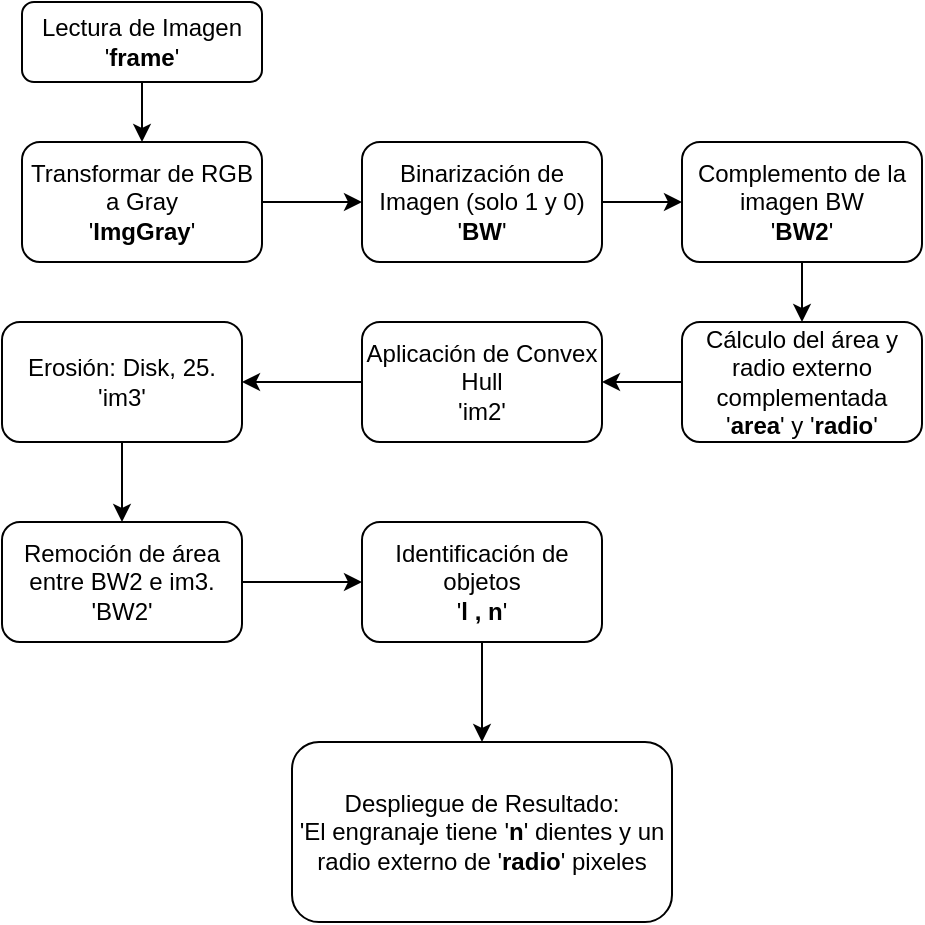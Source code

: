 <mxfile version="20.6.0" type="github">
  <diagram id="C5RBs43oDa-KdzZeNtuy" name="Page-1">
    <mxGraphModel dx="787" dy="530" grid="1" gridSize="10" guides="1" tooltips="1" connect="1" arrows="1" fold="1" page="1" pageScale="1" pageWidth="827" pageHeight="1169" math="0" shadow="0">
      <root>
        <mxCell id="WIyWlLk6GJQsqaUBKTNV-0" />
        <mxCell id="WIyWlLk6GJQsqaUBKTNV-1" parent="WIyWlLk6GJQsqaUBKTNV-0" />
        <mxCell id="B-otEjHW6JDtHvaltUW4-1" value="" style="edgeStyle=orthogonalEdgeStyle;rounded=0;orthogonalLoop=1;jettySize=auto;html=1;" edge="1" parent="WIyWlLk6GJQsqaUBKTNV-1" source="WIyWlLk6GJQsqaUBKTNV-3" target="B-otEjHW6JDtHvaltUW4-0">
          <mxGeometry relative="1" as="geometry" />
        </mxCell>
        <mxCell id="WIyWlLk6GJQsqaUBKTNV-3" value="Lectura de Imagen&lt;br&gt;&#39;&lt;b&gt;frame&lt;/b&gt;&#39;" style="rounded=1;whiteSpace=wrap;html=1;fontSize=12;glass=0;strokeWidth=1;shadow=0;" parent="WIyWlLk6GJQsqaUBKTNV-1" vertex="1">
          <mxGeometry x="160" y="80" width="120" height="40" as="geometry" />
        </mxCell>
        <mxCell id="B-otEjHW6JDtHvaltUW4-3" value="" style="edgeStyle=orthogonalEdgeStyle;rounded=0;orthogonalLoop=1;jettySize=auto;html=1;" edge="1" parent="WIyWlLk6GJQsqaUBKTNV-1" source="B-otEjHW6JDtHvaltUW4-0" target="B-otEjHW6JDtHvaltUW4-2">
          <mxGeometry relative="1" as="geometry" />
        </mxCell>
        <mxCell id="B-otEjHW6JDtHvaltUW4-0" value="Transformar de RGB a Gray&lt;br&gt;&#39;&lt;b&gt;ImgGray&lt;/b&gt;&#39;" style="whiteSpace=wrap;html=1;rounded=1;glass=0;strokeWidth=1;shadow=0;" vertex="1" parent="WIyWlLk6GJQsqaUBKTNV-1">
          <mxGeometry x="160" y="150" width="120" height="60" as="geometry" />
        </mxCell>
        <mxCell id="B-otEjHW6JDtHvaltUW4-5" value="" style="edgeStyle=orthogonalEdgeStyle;rounded=0;orthogonalLoop=1;jettySize=auto;html=1;" edge="1" parent="WIyWlLk6GJQsqaUBKTNV-1" source="B-otEjHW6JDtHvaltUW4-2" target="B-otEjHW6JDtHvaltUW4-4">
          <mxGeometry relative="1" as="geometry" />
        </mxCell>
        <mxCell id="B-otEjHW6JDtHvaltUW4-2" value="Binarización de Imagen (solo 1 y 0)&lt;br&gt;&#39;&lt;b&gt;BW&lt;/b&gt;&#39;" style="whiteSpace=wrap;html=1;rounded=1;glass=0;strokeWidth=1;shadow=0;" vertex="1" parent="WIyWlLk6GJQsqaUBKTNV-1">
          <mxGeometry x="330" y="150" width="120" height="60" as="geometry" />
        </mxCell>
        <mxCell id="B-otEjHW6JDtHvaltUW4-7" value="" style="edgeStyle=orthogonalEdgeStyle;rounded=0;orthogonalLoop=1;jettySize=auto;html=1;" edge="1" parent="WIyWlLk6GJQsqaUBKTNV-1" source="B-otEjHW6JDtHvaltUW4-4" target="B-otEjHW6JDtHvaltUW4-6">
          <mxGeometry relative="1" as="geometry" />
        </mxCell>
        <mxCell id="B-otEjHW6JDtHvaltUW4-4" value="Complemento de la imagen BW&lt;br&gt;&#39;&lt;b&gt;BW2&lt;/b&gt;&#39;" style="whiteSpace=wrap;html=1;rounded=1;glass=0;strokeWidth=1;shadow=0;" vertex="1" parent="WIyWlLk6GJQsqaUBKTNV-1">
          <mxGeometry x="490" y="150" width="120" height="60" as="geometry" />
        </mxCell>
        <mxCell id="B-otEjHW6JDtHvaltUW4-9" value="" style="edgeStyle=orthogonalEdgeStyle;rounded=0;orthogonalLoop=1;jettySize=auto;html=1;" edge="1" parent="WIyWlLk6GJQsqaUBKTNV-1" source="B-otEjHW6JDtHvaltUW4-6" target="B-otEjHW6JDtHvaltUW4-8">
          <mxGeometry relative="1" as="geometry" />
        </mxCell>
        <mxCell id="B-otEjHW6JDtHvaltUW4-6" value="Cálculo del área y radio externo complementada&lt;br&gt;&#39;&lt;b&gt;area&lt;/b&gt;&#39; y &#39;&lt;b&gt;radio&lt;/b&gt;&#39;" style="whiteSpace=wrap;html=1;rounded=1;glass=0;strokeWidth=1;shadow=0;" vertex="1" parent="WIyWlLk6GJQsqaUBKTNV-1">
          <mxGeometry x="490" y="240" width="120" height="60" as="geometry" />
        </mxCell>
        <mxCell id="B-otEjHW6JDtHvaltUW4-11" value="" style="edgeStyle=orthogonalEdgeStyle;rounded=0;orthogonalLoop=1;jettySize=auto;html=1;" edge="1" parent="WIyWlLk6GJQsqaUBKTNV-1" source="B-otEjHW6JDtHvaltUW4-8" target="B-otEjHW6JDtHvaltUW4-10">
          <mxGeometry relative="1" as="geometry" />
        </mxCell>
        <mxCell id="B-otEjHW6JDtHvaltUW4-8" value="Aplicación de Convex Hull&lt;br&gt;&#39;im2&#39;" style="whiteSpace=wrap;html=1;rounded=1;glass=0;strokeWidth=1;shadow=0;" vertex="1" parent="WIyWlLk6GJQsqaUBKTNV-1">
          <mxGeometry x="330" y="240" width="120" height="60" as="geometry" />
        </mxCell>
        <mxCell id="B-otEjHW6JDtHvaltUW4-13" value="" style="edgeStyle=orthogonalEdgeStyle;rounded=0;orthogonalLoop=1;jettySize=auto;html=1;" edge="1" parent="WIyWlLk6GJQsqaUBKTNV-1" source="B-otEjHW6JDtHvaltUW4-10" target="B-otEjHW6JDtHvaltUW4-12">
          <mxGeometry relative="1" as="geometry" />
        </mxCell>
        <mxCell id="B-otEjHW6JDtHvaltUW4-10" value="Erosión: Disk, 25.&lt;br&gt;&#39;im3&#39;" style="whiteSpace=wrap;html=1;rounded=1;glass=0;strokeWidth=1;shadow=0;" vertex="1" parent="WIyWlLk6GJQsqaUBKTNV-1">
          <mxGeometry x="150" y="240" width="120" height="60" as="geometry" />
        </mxCell>
        <mxCell id="B-otEjHW6JDtHvaltUW4-15" value="" style="edgeStyle=orthogonalEdgeStyle;rounded=0;orthogonalLoop=1;jettySize=auto;html=1;" edge="1" parent="WIyWlLk6GJQsqaUBKTNV-1" source="B-otEjHW6JDtHvaltUW4-12" target="B-otEjHW6JDtHvaltUW4-14">
          <mxGeometry relative="1" as="geometry" />
        </mxCell>
        <mxCell id="B-otEjHW6JDtHvaltUW4-12" value="Remoción de área entre BW2 e im3.&lt;br&gt;&#39;BW2&#39;" style="whiteSpace=wrap;html=1;rounded=1;glass=0;strokeWidth=1;shadow=0;" vertex="1" parent="WIyWlLk6GJQsqaUBKTNV-1">
          <mxGeometry x="150" y="340" width="120" height="60" as="geometry" />
        </mxCell>
        <mxCell id="B-otEjHW6JDtHvaltUW4-17" value="" style="edgeStyle=orthogonalEdgeStyle;rounded=0;orthogonalLoop=1;jettySize=auto;html=1;" edge="1" parent="WIyWlLk6GJQsqaUBKTNV-1" source="B-otEjHW6JDtHvaltUW4-14" target="B-otEjHW6JDtHvaltUW4-16">
          <mxGeometry relative="1" as="geometry" />
        </mxCell>
        <mxCell id="B-otEjHW6JDtHvaltUW4-14" value="Identificación de objetos&lt;br&gt;&#39;&lt;b&gt;l , n&lt;/b&gt;&#39;" style="whiteSpace=wrap;html=1;rounded=1;glass=0;strokeWidth=1;shadow=0;" vertex="1" parent="WIyWlLk6GJQsqaUBKTNV-1">
          <mxGeometry x="330" y="340" width="120" height="60" as="geometry" />
        </mxCell>
        <mxCell id="B-otEjHW6JDtHvaltUW4-16" value="Despliegue de Resultado:&lt;br&gt;&#39;El engranaje tiene &#39;&lt;b&gt;n&lt;/b&gt;&#39; dientes y un radio externo de &#39;&lt;b&gt;radio&lt;/b&gt;&#39; pixeles" style="whiteSpace=wrap;html=1;rounded=1;glass=0;strokeWidth=1;shadow=0;" vertex="1" parent="WIyWlLk6GJQsqaUBKTNV-1">
          <mxGeometry x="295" y="450" width="190" height="90" as="geometry" />
        </mxCell>
      </root>
    </mxGraphModel>
  </diagram>
</mxfile>
